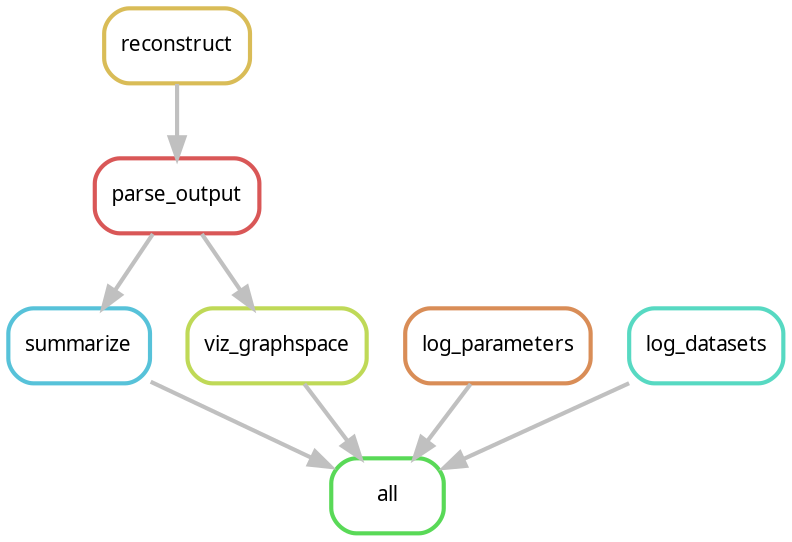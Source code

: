 digraph snakemake_dag {
    graph[bgcolor=white, margin=0];
    node[shape=box, style=rounded, fontname=sans,                 fontsize=10, penwidth=2];
    edge[penwidth=2, color=grey];
	0[label = "all", color = "0.33 0.6 0.85", style="rounded"];
	1[label = "summarize", color = "0.53 0.6 0.85", style="rounded"];
	2[label = "parse_output", color = "0.00 0.6 0.85", style="rounded"];
	3[label = "viz_graphspace", color = "0.20 0.6 0.85", style="rounded"];
	4[label = "log_parameters", color = "0.07 0.6 0.85", style="rounded"];
	5[label = "log_datasets", color = "0.47 0.6 0.85", style="rounded"];
	6[label = "reconstruct", color = "0.13 0.6 0.85", style="rounded"];
	5 -> 0
	3 -> 0
	4 -> 0
	1 -> 0
	2 -> 1
	6 -> 2
	2 -> 3
}            
